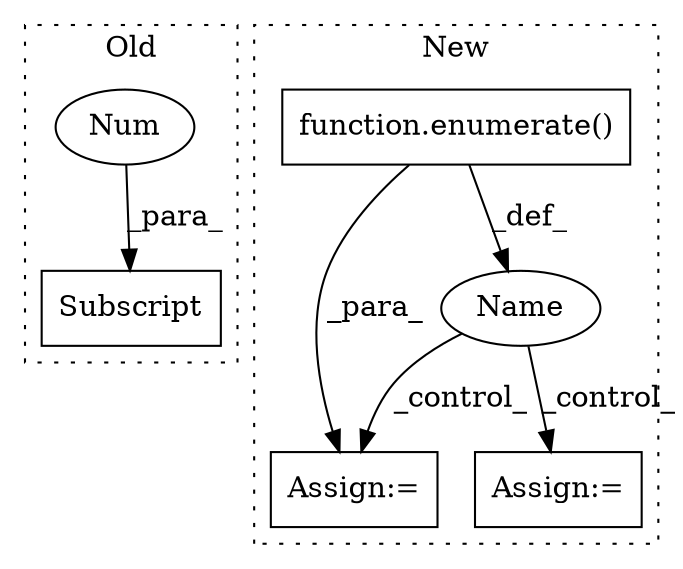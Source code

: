 digraph G {
subgraph cluster0 {
1 [label="Subscript" a="63" s="883,0" l="9,0" shape="box"];
4 [label="Num" a="76" s="890" l="1" shape="ellipse"];
label = "Old";
style="dotted";
}
subgraph cluster1 {
2 [label="function.enumerate()" a="75" s="1068,1084" l="10,1" shape="box"];
3 [label="Assign:=" a="68" s="1148" l="3" shape="box"];
5 [label="Name" a="87" s="1063" l="1" shape="ellipse"];
6 [label="Assign:=" a="68" s="1104" l="3" shape="box"];
label = "New";
style="dotted";
}
2 -> 5 [label="_def_"];
2 -> 3 [label="_para_"];
4 -> 1 [label="_para_"];
5 -> 3 [label="_control_"];
5 -> 6 [label="_control_"];
}